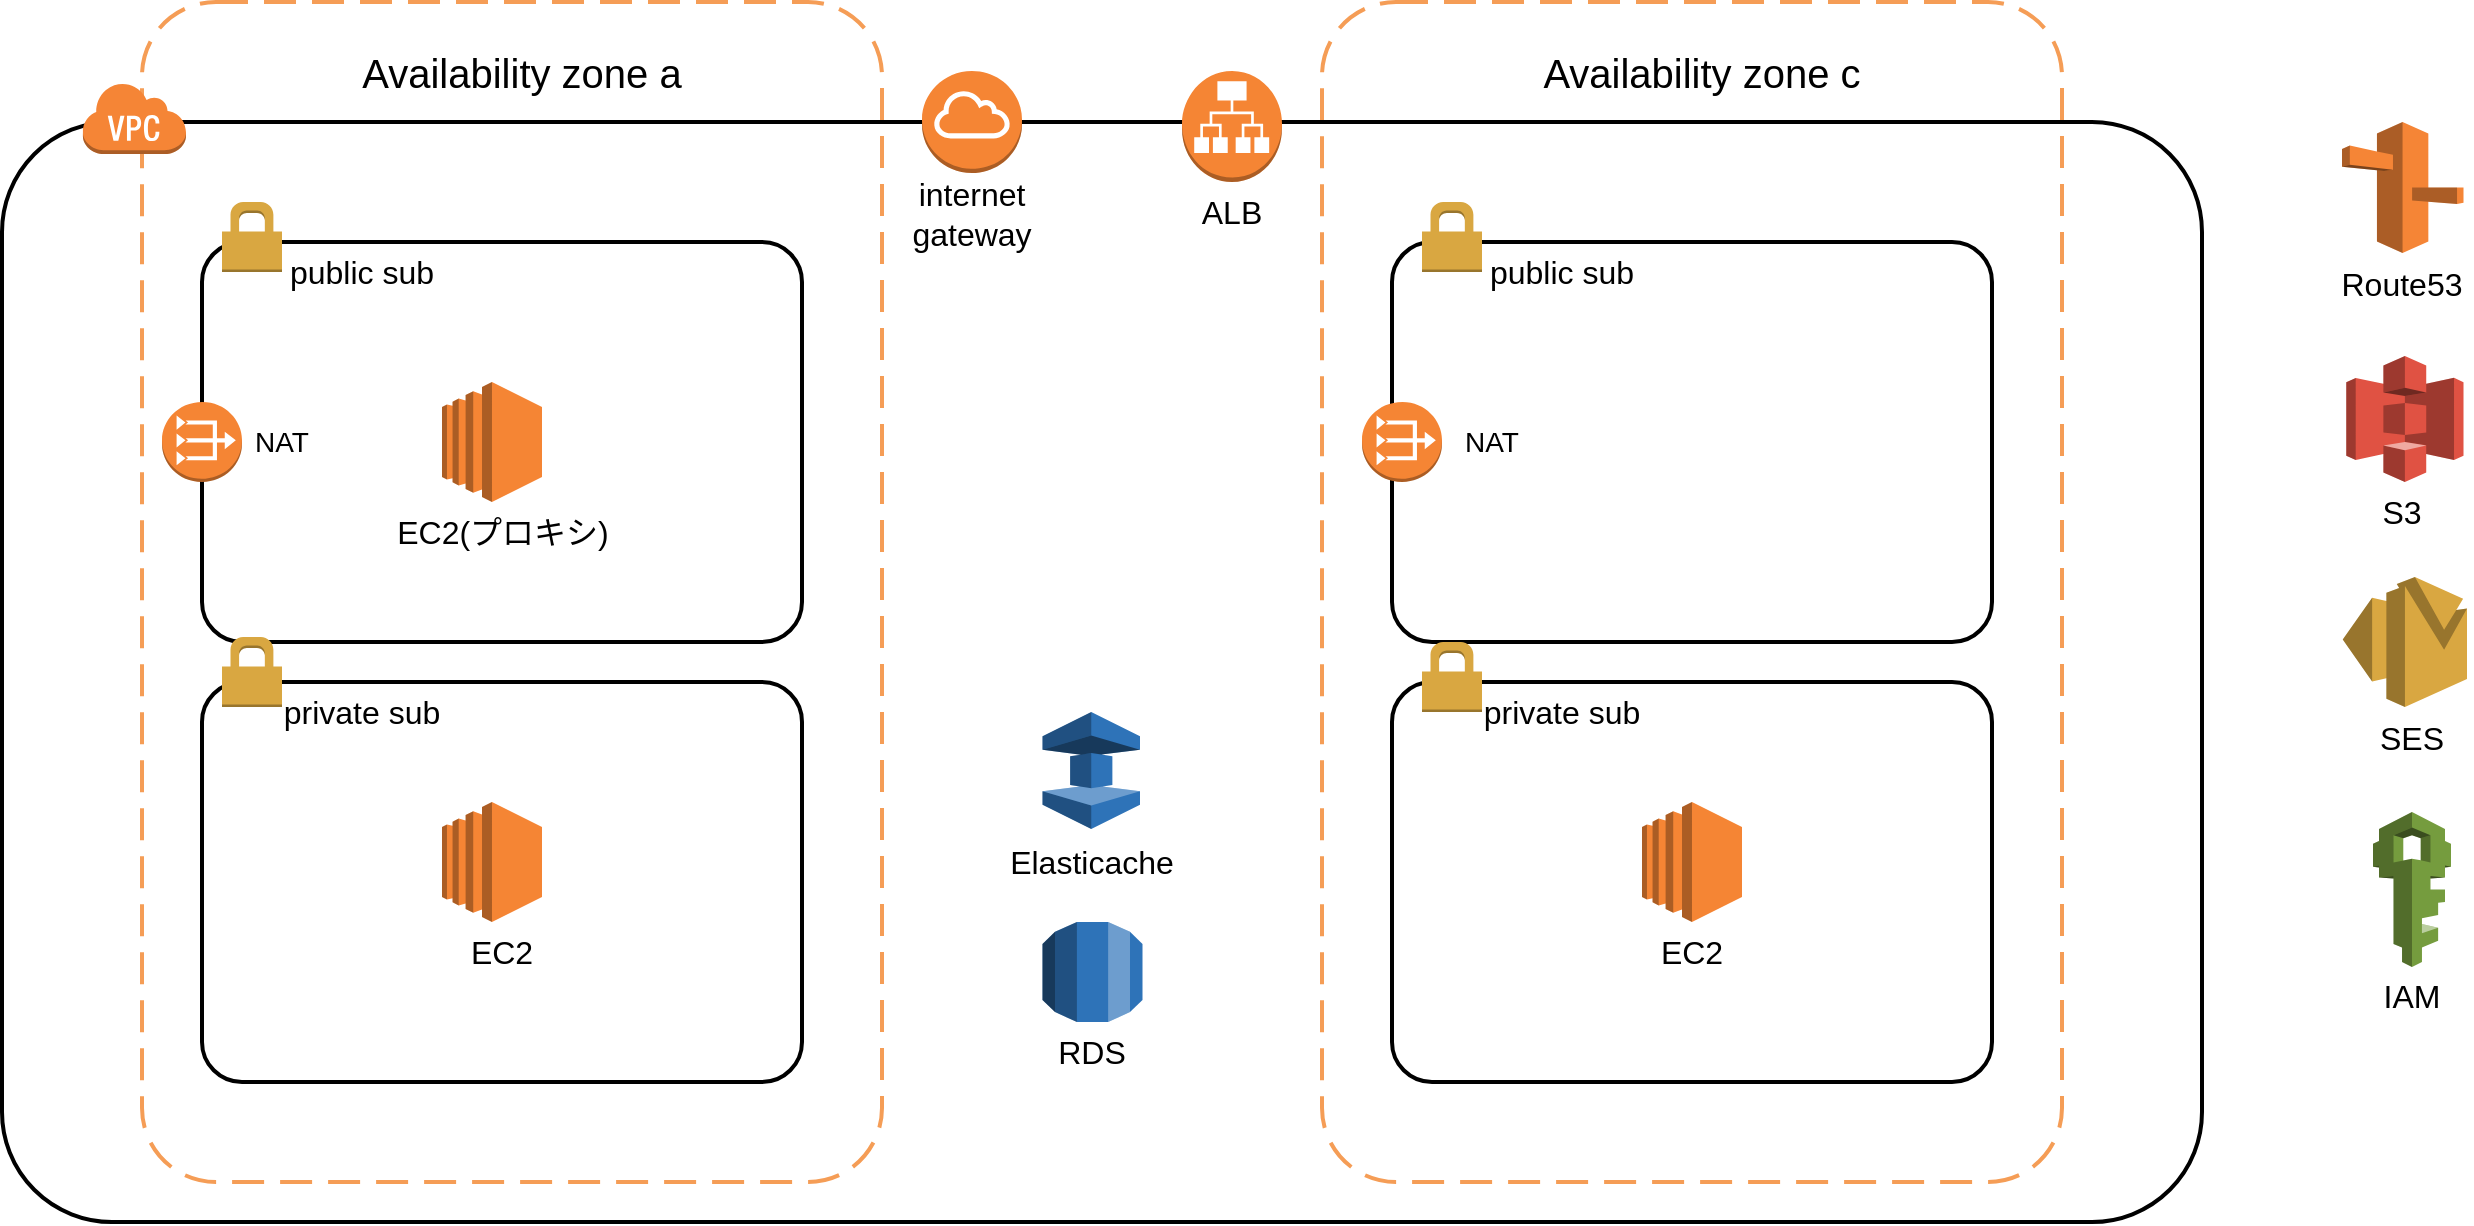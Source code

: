 <mxfile version="20.1.1" type="github">
  <diagram id="5-H0rtCKg1nhUWyi_ARe" name="Page-1">
    <mxGraphModel dx="2520" dy="877" grid="0" gridSize="10" guides="1" tooltips="1" connect="1" arrows="1" fold="1" page="1" pageScale="1" pageWidth="1169" pageHeight="827" background="none" math="0" shadow="0">
      <root>
        <mxCell id="0" />
        <mxCell id="1" parent="0" />
        <mxCell id="msO-rLmdDwNuRXcGw9_d-27" value="" style="rounded=1;arcSize=10;dashed=0;fillColor=none;gradientColor=none;strokeWidth=2;" parent="1" vertex="1">
          <mxGeometry x="-550" y="220" width="300" height="200" as="geometry" />
        </mxCell>
        <mxCell id="msO-rLmdDwNuRXcGw9_d-26" value="" style="rounded=1;arcSize=10;dashed=1;strokeColor=#F59D56;fillColor=none;gradientColor=none;dashPattern=8 4;strokeWidth=2;" parent="1" vertex="1">
          <mxGeometry x="10" y="100" width="370" height="590" as="geometry" />
        </mxCell>
        <mxCell id="msO-rLmdDwNuRXcGw9_d-31" value="" style="rounded=1;arcSize=10;dashed=0;fillColor=none;gradientColor=none;strokeWidth=2;" parent="1" vertex="1">
          <mxGeometry x="45" y="440" width="300" height="200" as="geometry" />
        </mxCell>
        <mxCell id="msO-rLmdDwNuRXcGw9_d-30" value="" style="rounded=1;arcSize=10;dashed=0;fillColor=none;gradientColor=none;strokeWidth=2;" parent="1" vertex="1">
          <mxGeometry x="45" y="220" width="300" height="200" as="geometry" />
        </mxCell>
        <mxCell id="msO-rLmdDwNuRXcGw9_d-20" value="" style="rounded=1;arcSize=10;dashed=0;fillColor=none;gradientColor=none;strokeWidth=2;" parent="1" vertex="1">
          <mxGeometry x="-650" y="160" width="1100" height="550" as="geometry" />
        </mxCell>
        <mxCell id="msO-rLmdDwNuRXcGw9_d-9" value="" style="outlineConnect=0;dashed=0;verticalLabelPosition=bottom;verticalAlign=top;align=center;html=1;shape=mxgraph.aws3.ec2;fillColor=#F58534;gradientColor=none;" parent="1" vertex="1">
          <mxGeometry x="-430" y="290" width="50" height="60" as="geometry" />
        </mxCell>
        <mxCell id="msO-rLmdDwNuRXcGw9_d-11" value="" style="outlineConnect=0;dashed=0;verticalLabelPosition=bottom;verticalAlign=top;align=center;html=1;shape=mxgraph.aws3.ec2;fillColor=#F58534;gradientColor=none;" parent="1" vertex="1">
          <mxGeometry x="170" y="500" width="50" height="60" as="geometry" />
        </mxCell>
        <mxCell id="msO-rLmdDwNuRXcGw9_d-12" value="" style="outlineConnect=0;dashed=0;verticalLabelPosition=bottom;verticalAlign=top;align=center;html=1;shape=mxgraph.aws3.ec2;fillColor=#F58534;gradientColor=none;" parent="1" vertex="1">
          <mxGeometry x="-430" y="500" width="50" height="60" as="geometry" />
        </mxCell>
        <mxCell id="msO-rLmdDwNuRXcGw9_d-13" value="" style="outlineConnect=0;dashed=0;verticalLabelPosition=bottom;verticalAlign=top;align=center;html=1;shape=mxgraph.aws3.vpc_nat_gateway;fillColor=#F58534;gradientColor=none;" parent="1" vertex="1">
          <mxGeometry x="30" y="300" width="40" height="40" as="geometry" />
        </mxCell>
        <mxCell id="msO-rLmdDwNuRXcGw9_d-15" value="" style="outlineConnect=0;dashed=0;verticalLabelPosition=bottom;verticalAlign=top;align=center;html=1;shape=mxgraph.aws3.application_load_balancer;fillColor=#F58534;gradientColor=none;" parent="1" vertex="1">
          <mxGeometry x="-60" y="134.5" width="50" height="55.5" as="geometry" />
        </mxCell>
        <mxCell id="msO-rLmdDwNuRXcGw9_d-16" value="" style="outlineConnect=0;dashed=0;verticalLabelPosition=bottom;verticalAlign=top;align=center;html=1;shape=mxgraph.aws3.rds;fillColor=#2E73B8;gradientColor=none;" parent="1" vertex="1">
          <mxGeometry x="-129.75" y="560" width="50" height="50" as="geometry" />
        </mxCell>
        <mxCell id="msO-rLmdDwNuRXcGw9_d-19" value="" style="rounded=1;arcSize=10;dashed=1;strokeColor=#F59D56;fillColor=none;gradientColor=none;dashPattern=8 4;strokeWidth=2;" parent="1" vertex="1">
          <mxGeometry x="-580" y="100" width="370" height="590" as="geometry" />
        </mxCell>
        <mxCell id="msO-rLmdDwNuRXcGw9_d-21" value="" style="dashed=0;html=1;shape=mxgraph.aws3.virtual_private_cloud;fillColor=#F58536;gradientColor=none;dashed=0;" parent="1" vertex="1">
          <mxGeometry x="-610" y="140" width="52" height="36" as="geometry" />
        </mxCell>
        <mxCell id="msO-rLmdDwNuRXcGw9_d-28" value="" style="dashed=0;html=1;shape=mxgraph.aws3.permissions;fillColor=#D9A741;gradientColor=none;dashed=0;" parent="1" vertex="1">
          <mxGeometry x="-540" y="200" width="30" height="35" as="geometry" />
        </mxCell>
        <mxCell id="msO-rLmdDwNuRXcGw9_d-29" value="" style="rounded=1;arcSize=10;dashed=0;fillColor=none;gradientColor=none;strokeWidth=2;" parent="1" vertex="1">
          <mxGeometry x="-550" y="440" width="300" height="200" as="geometry" />
        </mxCell>
        <mxCell id="msO-rLmdDwNuRXcGw9_d-32" value="" style="dashed=0;html=1;shape=mxgraph.aws3.permissions;fillColor=#D9A741;gradientColor=none;dashed=0;" parent="1" vertex="1">
          <mxGeometry x="60" y="420" width="30" height="35" as="geometry" />
        </mxCell>
        <mxCell id="msO-rLmdDwNuRXcGw9_d-33" value="" style="dashed=0;html=1;shape=mxgraph.aws3.permissions;fillColor=#D9A741;gradientColor=none;dashed=0;" parent="1" vertex="1">
          <mxGeometry x="60" y="200" width="30" height="35" as="geometry" />
        </mxCell>
        <mxCell id="msO-rLmdDwNuRXcGw9_d-34" value="" style="dashed=0;html=1;shape=mxgraph.aws3.permissions;fillColor=#D9A741;gradientColor=none;dashed=0;" parent="1" vertex="1">
          <mxGeometry x="-540" y="417.5" width="30" height="35" as="geometry" />
        </mxCell>
        <mxCell id="msO-rLmdDwNuRXcGw9_d-35" value="" style="outlineConnect=0;dashed=0;verticalLabelPosition=bottom;verticalAlign=top;align=center;html=1;shape=mxgraph.aws3.vpc_nat_gateway;fillColor=#F58534;gradientColor=none;" parent="1" vertex="1">
          <mxGeometry x="-570" y="300" width="40" height="40" as="geometry" />
        </mxCell>
        <mxCell id="msO-rLmdDwNuRXcGw9_d-37" value="" style="outlineConnect=0;dashed=0;verticalLabelPosition=bottom;verticalAlign=top;align=center;html=1;shape=mxgraph.aws3.elasticache;fillColor=#2E73B8;gradientColor=none;" parent="1" vertex="1">
          <mxGeometry x="-129.75" y="455" width="48.75" height="58.5" as="geometry" />
        </mxCell>
        <mxCell id="msO-rLmdDwNuRXcGw9_d-40" value="" style="outlineConnect=0;dashed=0;verticalLabelPosition=bottom;verticalAlign=top;align=center;html=1;shape=mxgraph.aws3.ses;fillColor=#D9A741;gradientColor=none;" parent="1" vertex="1">
          <mxGeometry x="520.37" y="387.5" width="62.13" height="65" as="geometry" />
        </mxCell>
        <mxCell id="msO-rLmdDwNuRXcGw9_d-41" value="" style="outlineConnect=0;dashed=0;verticalLabelPosition=bottom;verticalAlign=top;align=center;html=1;shape=mxgraph.aws3.route_53;fillColor=#F58536;gradientColor=none;" parent="1" vertex="1">
          <mxGeometry x="520" y="160" width="60.75" height="65.5" as="geometry" />
        </mxCell>
        <mxCell id="msO-rLmdDwNuRXcGw9_d-42" value="" style="outlineConnect=0;dashed=0;verticalLabelPosition=bottom;verticalAlign=top;align=center;html=1;shape=mxgraph.aws3.s3;fillColor=#E05243;gradientColor=none;" parent="1" vertex="1">
          <mxGeometry x="522.13" y="277" width="58.62" height="63" as="geometry" />
        </mxCell>
        <mxCell id="msO-rLmdDwNuRXcGw9_d-44" value="" style="outlineConnect=0;dashed=0;verticalLabelPosition=bottom;verticalAlign=top;align=center;html=1;shape=mxgraph.aws3.internet_gateway;fillColor=#F58534;gradientColor=none;" parent="1" vertex="1">
          <mxGeometry x="-190" y="134.5" width="50" height="51" as="geometry" />
        </mxCell>
        <mxCell id="msO-rLmdDwNuRXcGw9_d-46" value="&lt;font style=&quot;font-size: 16px;&quot;&gt;public sub&lt;/font&gt;" style="text;html=1;strokeColor=none;fillColor=none;align=center;verticalAlign=middle;whiteSpace=wrap;rounded=0;" parent="1" vertex="1">
          <mxGeometry x="-520" y="220" width="99.75" height="30" as="geometry" />
        </mxCell>
        <mxCell id="msO-rLmdDwNuRXcGw9_d-47" value="&lt;font style=&quot;font-size: 16px;&quot;&gt;private sub&lt;/font&gt;" style="text;html=1;strokeColor=none;fillColor=none;align=center;verticalAlign=middle;whiteSpace=wrap;rounded=0;" parent="1" vertex="1">
          <mxGeometry x="-520" y="440" width="99.75" height="30" as="geometry" />
        </mxCell>
        <mxCell id="msO-rLmdDwNuRXcGw9_d-48" value="&lt;font style=&quot;font-size: 16px;&quot;&gt;public sub&lt;/font&gt;" style="text;html=1;strokeColor=none;fillColor=none;align=center;verticalAlign=middle;whiteSpace=wrap;rounded=0;" parent="1" vertex="1">
          <mxGeometry x="80" y="220" width="99.75" height="30" as="geometry" />
        </mxCell>
        <mxCell id="msO-rLmdDwNuRXcGw9_d-49" value="&lt;font style=&quot;font-size: 16px;&quot;&gt;private sub&lt;/font&gt;" style="text;html=1;strokeColor=none;fillColor=none;align=center;verticalAlign=middle;whiteSpace=wrap;rounded=0;" parent="1" vertex="1">
          <mxGeometry x="80" y="440" width="99.75" height="30" as="geometry" />
        </mxCell>
        <mxCell id="msO-rLmdDwNuRXcGw9_d-51" value="&lt;font style=&quot;font-size: 16px;&quot;&gt;internet&lt;br&gt;gateway&lt;/font&gt;" style="text;html=1;strokeColor=none;fillColor=none;align=center;verticalAlign=middle;whiteSpace=wrap;rounded=0;fontSize=16;" parent="1" vertex="1">
          <mxGeometry x="-210" y="176" width="90" height="60" as="geometry" />
        </mxCell>
        <mxCell id="msO-rLmdDwNuRXcGw9_d-53" value="&lt;font style=&quot;font-size: 16px;&quot;&gt;ALB&lt;/font&gt;" style="text;html=1;strokeColor=none;fillColor=none;align=center;verticalAlign=middle;whiteSpace=wrap;rounded=0;fontSize=16;" parent="1" vertex="1">
          <mxGeometry x="-60" y="185.5" width="49.75" height="38.5" as="geometry" />
        </mxCell>
        <mxCell id="msO-rLmdDwNuRXcGw9_d-54" value="&lt;font style=&quot;font-size: 16px;&quot;&gt;EC2(プロキシ)&lt;/font&gt;" style="text;html=1;strokeColor=none;fillColor=none;align=center;verticalAlign=middle;whiteSpace=wrap;rounded=0;fontSize=14;" parent="1" vertex="1">
          <mxGeometry x="-462.5" y="350" width="125" height="30" as="geometry" />
        </mxCell>
        <mxCell id="msO-rLmdDwNuRXcGw9_d-55" value="&lt;font style=&quot;font-size: 16px;&quot;&gt;EC2&lt;/font&gt;" style="text;html=1;strokeColor=none;fillColor=none;align=center;verticalAlign=middle;whiteSpace=wrap;rounded=0;fontSize=14;" parent="1" vertex="1">
          <mxGeometry x="-430" y="560" width="60" height="30" as="geometry" />
        </mxCell>
        <mxCell id="msO-rLmdDwNuRXcGw9_d-56" value="&lt;font style=&quot;font-size: 16px;&quot;&gt;EC2&lt;/font&gt;" style="text;html=1;strokeColor=none;fillColor=none;align=center;verticalAlign=middle;whiteSpace=wrap;rounded=0;fontSize=14;" parent="1" vertex="1">
          <mxGeometry x="165" y="560" width="60" height="30" as="geometry" />
        </mxCell>
        <mxCell id="msO-rLmdDwNuRXcGw9_d-57" value="&lt;font style=&quot;font-size: 16px;&quot;&gt;SES&lt;/font&gt;" style="text;html=1;strokeColor=none;fillColor=none;align=center;verticalAlign=middle;whiteSpace=wrap;rounded=0;fontSize=14;" parent="1" vertex="1">
          <mxGeometry x="525" y="452.5" width="60" height="30" as="geometry" />
        </mxCell>
        <mxCell id="msO-rLmdDwNuRXcGw9_d-58" value="&lt;font style=&quot;font-size: 16px;&quot;&gt;S3&lt;/font&gt;" style="text;html=1;strokeColor=none;fillColor=none;align=center;verticalAlign=middle;whiteSpace=wrap;rounded=0;fontSize=14;" parent="1" vertex="1">
          <mxGeometry x="520" y="340" width="60" height="30" as="geometry" />
        </mxCell>
        <mxCell id="msO-rLmdDwNuRXcGw9_d-59" value="&lt;font style=&quot;font-size: 16px;&quot;&gt;Route53&lt;/font&gt;" style="text;html=1;strokeColor=none;fillColor=none;align=center;verticalAlign=middle;whiteSpace=wrap;rounded=0;fontSize=14;" parent="1" vertex="1">
          <mxGeometry x="520" y="225.5" width="60" height="30" as="geometry" />
        </mxCell>
        <mxCell id="msO-rLmdDwNuRXcGw9_d-60" value="NAT" style="text;html=1;strokeColor=none;fillColor=none;align=center;verticalAlign=middle;whiteSpace=wrap;rounded=0;fontSize=14;" parent="1" vertex="1">
          <mxGeometry x="70" y="305" width="50" height="30" as="geometry" />
        </mxCell>
        <mxCell id="msO-rLmdDwNuRXcGw9_d-62" value="NAT" style="text;html=1;strokeColor=none;fillColor=none;align=center;verticalAlign=middle;whiteSpace=wrap;rounded=0;fontSize=14;" parent="1" vertex="1">
          <mxGeometry x="-540" y="305" width="60" height="30" as="geometry" />
        </mxCell>
        <mxCell id="msO-rLmdDwNuRXcGw9_d-63" value="&lt;font style=&quot;font-size: 16px;&quot;&gt;Elasticache&lt;/font&gt;" style="text;html=1;strokeColor=none;fillColor=none;align=center;verticalAlign=middle;whiteSpace=wrap;rounded=0;fontSize=14;" parent="1" vertex="1">
          <mxGeometry x="-160.25" y="515" width="109.75" height="30" as="geometry" />
        </mxCell>
        <mxCell id="msO-rLmdDwNuRXcGw9_d-64" value="&lt;font style=&quot;font-size: 16px;&quot;&gt;RDS&lt;/font&gt;" style="text;html=1;strokeColor=none;fillColor=none;align=center;verticalAlign=middle;whiteSpace=wrap;rounded=0;fontSize=14;" parent="1" vertex="1">
          <mxGeometry x="-134.75" y="610" width="60" height="30" as="geometry" />
        </mxCell>
        <mxCell id="msO-rLmdDwNuRXcGw9_d-65" value="&lt;font style=&quot;font-size: 20px;&quot;&gt;Availability zone c&lt;/font&gt;" style="text;html=1;strokeColor=none;fillColor=none;align=center;verticalAlign=middle;whiteSpace=wrap;rounded=0;fontSize=16;" parent="1" vertex="1">
          <mxGeometry x="70" y="120" width="260" height="30" as="geometry" />
        </mxCell>
        <mxCell id="msO-rLmdDwNuRXcGw9_d-66" value="&lt;font style=&quot;font-size: 20px;&quot;&gt;Availability zone a&lt;/font&gt;" style="text;html=1;strokeColor=none;fillColor=none;align=center;verticalAlign=middle;whiteSpace=wrap;rounded=0;fontSize=16;" parent="1" vertex="1">
          <mxGeometry x="-520" y="120" width="260" height="30" as="geometry" />
        </mxCell>
        <mxCell id="msO-rLmdDwNuRXcGw9_d-67" value="" style="outlineConnect=0;dashed=0;verticalLabelPosition=bottom;verticalAlign=top;align=center;html=1;shape=mxgraph.aws3.iam;fillColor=#759C3E;gradientColor=none;fontSize=20;" parent="1" vertex="1">
          <mxGeometry x="535.5" y="505" width="39" height="77.5" as="geometry" />
        </mxCell>
        <mxCell id="msO-rLmdDwNuRXcGw9_d-68" value="&lt;font style=&quot;font-size: 16px;&quot;&gt;IAM&lt;/font&gt;" style="text;html=1;strokeColor=none;fillColor=none;align=center;verticalAlign=middle;whiteSpace=wrap;rounded=0;fontSize=20;" parent="1" vertex="1">
          <mxGeometry x="525" y="580" width="60" height="30" as="geometry" />
        </mxCell>
      </root>
    </mxGraphModel>
  </diagram>
</mxfile>
